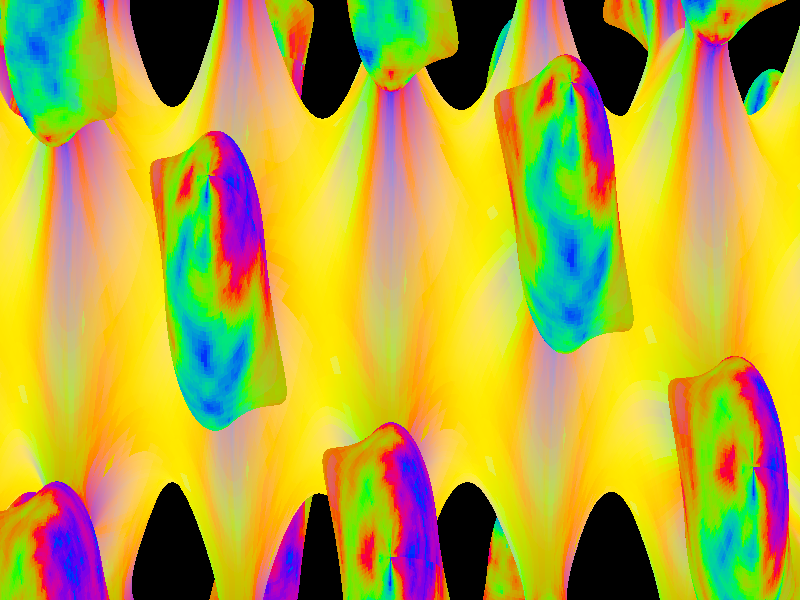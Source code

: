 // Pentspir.pov  - Spiraling blob animation
// Jeff Bowermaster - Splat! Graphics 12/29/95
// NOTE:
// Requires a 4x1 aspect (640x160), (768x192)
// Animation:
// povray +ipentmap.pov +opm0.tga +B50 +SF0 +EF300 +KI0.0 +KF1.0 +KFI0 +KFF300 +D0 +KC

#version 3.6;
global_settings {assumed_gamma 1.0}

#declare Wild_Map =
color_map {
   [0.000, 0.021 color rgb <0.010, 0.010, 0.010>
                 color rgb <0.040, 0.010, 0.020>]
   [0.021, 0.067 color rgb <0.040, 0.010, 0.020>
                 color rgb <0.105, 0.080, 0.060>]
   [0.067, 0.117 color rgb <0.105, 0.080, 0.060>
                 color rgb <0.275, 0.220, 0.140>]
   [0.117, 0.167 color rgb <0.275, 0.220, 0.140>
                 color rgb <0.490, 0.155, 0.260>]
   [0.167, 0.230 color rgb <0.490, 0.155, 0.260>
                 color rgb <0.615, 0.060, 0.425>]
   [0.230, 0.305 color rgb <0.615, 0.060, 0.425>
                 color rgb <0.860, 0.140, 0.485>]
   [0.305, 0.385 color rgb <0.860, 0.140, 0.485>
                 color rgb <1.150, 0.325, 0.335>]
   [0.385, 0.469 color rgb <1.150, 0.325, 0.335>
                 color rgb <1.235, 0.560, 0.125>]
   [0.469, 0.548 color rgb <1.235, 0.560, 0.125>
                 color rgb <0.980, 0.665, 0.035>]
   [0.548, 0.623 color rgb <0.980, 0.665, 0.035>
                 color rgb <0.590, 0.550, 0.160>]
   [0.623, 0.703 color rgb <0.590, 0.550, 0.160>
                 color rgb <0.270, 0.320, 0.370>]
   [0.703, 0.787 color rgb <0.270, 0.320, 0.370>
                 color rgb <0.095, 0.165, 0.230>]
   [0.787, 0.891 color rgb <0.095, 0.165, 0.230>
                 color rgb <0.020, 0.145, 0.575>]
   [0.891, 0.950 color rgb <0.020, 0.145, 0.575>
                 color rgb <0.005, 0.140, 0.425>]
   [0.950, 1.000 color rgb <0.005, 0.140, 0.425>
                 color rgb <0.010, 0.010, 0.010>]
}
 
#declare shiny_mess = 
 texture{
   pigment{
    marble
    turbulence 1
    octaves 4
    omega 0.5
    lambda 4
    color_map {Wild_Map }
   }
   finish{phong 0.8 phong_size 200}
 }
#include "colors.inc"
#include "textures.inc"
// Sphere textures could also be a texture map (not included)
#declare shiny_mess =
texture {
  pigment {
   image_map {
     png "plasma2.png"
     map_type 1
   }
  }
  finish {Shiny }
}
 
#declare shiny_yellow = 
texture {
   pigment { rgb <1.2,0.9,0> }
   finish  { Shiny }
}
 
camera {
   location  <0, 0, -6>
   look_at  <0, 0, 0>
   angle 47
   right x*1/4
   right <4,0,0>
}
light_source { <-5, 1, -8> colour red 1.0 green 1.0 blue 1.0 }
light_source { < 5, 1, -8> colour red 1.0 green 1.0 blue 1.0 }
light_source { < 0, 5, -2> colour red 1.0 green 1.0 blue 1.0 }
// setup the initial spiral
 
#declare move = 0.95;  // static x-distance per blob
#declare px = 0.2;     // semi-random spacing parameter  (offset per blob)
#declare pr = 0.3;     // amount of radial in/out
 
#declare bx = -6.7;    // seed element position
#declare by = 1;
#declare bz = 0;
 
// gaussian multiplier to the pertubation function for the spheres
// dependency on the clock causes the effect to travel from left to right
// w is the width of the effect
#declare w = 0.1;
#declare  g1 = 1 / exp(((clock - .2) / w) * ((clock - .2) / w));
#declare  g2 = 1 / exp(((clock - .25) / w) * ((clock - .25) / w));
#declare  g3 = 1 / exp(((clock - .3) / w) * ((clock - .3) / w));
#declare  g4 = 1 / exp(((clock - .35) / w) * ((clock - .35) / w));
#declare  g5 = 1 / exp(((clock - .4) / w) * ((clock - .4) / w));
#declare  g6 = 1 / exp(((clock - .45) / w) * ((clock - .45) / w));
#declare  g7 = 1 / exp(((clock - .5) / w) * ((clock - .5) / w));
#declare  g8 = 1 / exp(((clock - .55) / w) * ((clock - .55) / w));
#declare  g9 = 1 / exp(((clock - .6) / w) * ((clock - .6) / w));
#declare g10 = 1 / exp(((clock - .65) / w) * ((clock - .65) / w));
#declare g11 = 1 / exp(((clock - .7) / w) * ((clock - .7) / w));
#declare g12 = 1 / exp(((clock - .75) / w) * ((clock - .75) / w));
#declare g13 = 1 / exp(((clock - .8) / w) * ((clock - .8) / w));
 
// sinusoidally modify the initial height of the seed element
// gosh I could sure go for a loop function in a ray tracer right about now <g>
#declare y01 =  g1*pr*sin((clock*5+px*1)*2*pi);
#declare y02 =  g2*pr*sin((clock*5+px*2)*2*pi);
#declare y03 =  g3*pr*sin((clock*5+px*3)*2*pi);
#declare y04 =  g4*pr*sin((clock*5+px*4)*2*pi);
#declare y05 =  g5*pr*sin((clock*5+px*5)*2*pi);
#declare y06 =  g6*pr*sin((clock*5+px*6)*2*pi);
#declare y07 =  g7*pr*sin((clock*5+px*7)*2*pi);
#declare y08 =  g8*pr*sin((clock*5+px*8)*2*pi);
#declare y09 =  g9*pr*sin((clock*5+px*9)*2*pi);
#declare y10 = g10*pr*sin((clock*5+px*10)*2*pi);
#declare y11 = g11*pr*sin((clock*5+px*11)*2*pi);
#declare y12 = g12*pr*sin((clock*5+px*12)*2*pi);
#declare y13 = g13*pr*sin((clock*5+px*13)*2*pi);
 
#declare y14 =  g1*pr*sin((clock*5+px*14)*2*pi);
#declare y15 =  g2*pr*sin((clock*5+px*15)*2*pi);
#declare y16 =  g3*pr*sin((clock*5+px*16)*2*pi);
#declare y17 =  g4*pr*sin((clock*5+px*17)*2*pi);
#declare y18 =  g5*pr*sin((clock*5+px*18)*2*pi);
#declare y19 =  g6*pr*sin((clock*5+px*19)*2*pi);
#declare y20 =  g7*pr*sin((clock*5+px*20)*2*pi);
#declare y21 =  g8*pr*sin((clock*5+px*21)*2*pi);
#declare y22 =  g9*pr*sin((clock*5+px*22)*2*pi);
#declare y23 = g10*pr*sin((clock*5+px*23)*2*pi);
#declare y24 = g11*pr*sin((clock*5+px*24)*2*pi);
#declare y25 = g12*pr*sin((clock*5+px*25)*2*pi);
#declare y26 = g13*pr*sin((clock*5+px*26)*2*pi);
 
#declare y27 =  g1*pr*sin((clock*5+px*27)*2*pi);
#declare y28 =  g2*pr*sin((clock*5+px*28)*2*pi);
#declare y29 =  g3*pr*sin((clock*5+px*29)*2*pi);
#declare y30 =  g4*pr*sin((clock*5+px*30)*2*pi);
#declare y31 =  g5*pr*sin((clock*5+px*31)*2*pi);
#declare y32 =  g6*pr*sin((clock*5+px*32)*2*pi);
#declare y33 =  g7*pr*sin((clock*5+px*33)*2*pi);
#declare y34 =  g8*pr*sin((clock*5+px*34)*2*pi);
#declare y35 =  g9*pr*sin((clock*5+px*35)*2*pi);
#declare y36 = g10*pr*sin((clock*5+px*36)*2*pi);
#declare y37 = g11*pr*sin((clock*5+px*37)*2*pi);
#declare y38 = g12*pr*sin((clock*5+px*38)*2*pi);
#declare y39 = g13*pr*sin((clock*5+px*39)*2*pi);
 
#declare y40 =  g1*pr*sin((clock*5+px*40)*2*pi);
#declare y41 =  g2*pr*sin((clock*5+px*41)*2*pi);
#declare y42 =  g3*pr*sin((clock*5+px*42)*2*pi);
#declare y43 =  g4*pr*sin((clock*5+px*43)*2*pi);
#declare y44 =  g5*pr*sin((clock*5+px*44)*2*pi);
#declare y45 =  g6*pr*sin((clock*5+px*45)*2*pi);
#declare y46 =  g7*pr*sin((clock*5+px*46)*2*pi);
#declare y47 =  g8*pr*sin((clock*5+px*47)*2*pi);
#declare y48 =  g9*pr*sin((clock*5+px*48)*2*pi);
#declare y49 = g10*pr*sin((clock*5+px*49)*2*pi);
#declare y50 = g11*pr*sin((clock*5+px*50)*2*pi);
#declare y51 = g12*pr*sin((clock*5+px*51)*2*pi);
#declare y52 = g13*pr*sin((clock*5+px*52)*2*pi);
 
#declare y53 =  g1*pr*sin((clock*5+px*53)*2*pi);
#declare y54 =  g2*pr*sin((clock*5+px*54)*2*pi);
#declare y55 =  g3*pr*sin((clock*5+px*55)*2*pi);
#declare y56 =  g4*pr*sin((clock*5+px*56)*2*pi);
#declare y57 =  g5*pr*sin((clock*5+px*57)*2*pi);
#declare y58 =  g6*pr*sin((clock*5+px*58)*2*pi);
#declare y59 =  g7*pr*sin((clock*5+px*59)*2*pi);
#declare y60 =  g8*pr*sin((clock*5+px*60)*2*pi);
#declare y61 =  g9*pr*sin((clock*5+px*61)*2*pi);
#declare y62 = g10*pr*sin((clock*5+px*62)*2*pi);
#declare y63 = g11*pr*sin((clock*5+px*63)*2*pi);
#declare y64 = g12*pr*sin((clock*5+px*64)*2*pi);
#declare y65 = g13*pr*sin((clock*5+px*65)*2*pi);
 
#declare s01 = vrotate(<bx,by+y01,bz>,<  0,0,0>) + <move*1, 0,0>;
#declare s02 = vrotate(<bx,by+y02,bz>,< 40,0,0>) + <move*2, 0,0>;
#declare s03 = vrotate(<bx,by+y03,bz>,< 80,0,0>) + <move*3, 0,0>;
#declare s04 = vrotate(<bx,by+y04,bz>,<120,0,0>) + <move*4, 0,0>;
#declare s05 = vrotate(<bx,by+y05,bz>,<160,0,0>) + <move*5, 0,0>;
#declare s06 = vrotate(<bx,by+y06,bz>,<200,0,0>) + <move*6, 0,0>;
#declare s07 = vrotate(<bx,by+y07,bz>,<240,0,0>) + <move*7, 0,0>;
#declare s08 = vrotate(<bx,by+y08,bz>,<280,0,0>) + <move*8, 0,0>;
#declare s09 = vrotate(<bx,by+y09,bz>,<320,0,0>) + <move*9, 0,0>;
#declare s10 = vrotate(<bx,by+y10,bz>,<  0,0,0>) + <move*10,0,0>;
#declare s11 = vrotate(<bx,by+y11,bz>,< 40,0,0>) + <move*11,0,0>;
#declare s12 = vrotate(<bx,by+y12,bz>,< 80,0,0>) + <move*12,0,0>;
#declare s13 = vrotate(<bx,by+y13,bz>,<120,0,0>) + <move*13,0,0>;
 
#declare s14 = vrotate(<bx,by+y14,bz>,<  0+72,0,0>) + <move*1, 0,0>;
#declare s15 = vrotate(<bx,by+y15,bz>,< 40+72,0,0>) + <move*2, 0,0>;
#declare s16 = vrotate(<bx,by+y16,bz>,< 80+72,0,0>) + <move*3, 0,0>;
#declare s17 = vrotate(<bx,by+y17,bz>,<120+72,0,0>) + <move*4, 0,0>;
#declare s18 = vrotate(<bx,by+y18,bz>,<160+72,0,0>) + <move*5, 0,0>;
#declare s19 = vrotate(<bx,by+y19,bz>,<200+72,0,0>) + <move*6, 0,0>;
#declare s20 = vrotate(<bx,by+y20,bz>,<240+72,0,0>) + <move*7, 0,0>;
#declare s21 = vrotate(<bx,by+y21,bz>,<280+72,0,0>) + <move*8, 0,0>;
#declare s22 = vrotate(<bx,by+y22,bz>,<320+72,0,0>) + <move*9, 0,0>;
#declare s23 = vrotate(<bx,by+y23,bz>,<  0+72,0,0>) + <move*10,0,0>;
#declare s24 = vrotate(<bx,by+y24,bz>,< 40+72,0,0>) + <move*11,0,0>;
#declare s25 = vrotate(<bx,by+y25,bz>,< 80+72,0,0>) + <move*12,0,0>;
#declare s26 = vrotate(<bx,by+y26,bz>,<120+72,0,0>) + <move*13,0,0>;
 
#declare s27 = vrotate(<bx,by+y27,bz>,<  0+144,0,0>) + <move*1, 0,0>;
#declare s28 = vrotate(<bx,by+y28,bz>,< 40+144,0,0>) + <move*2, 0,0>;
#declare s29 = vrotate(<bx,by+y29,bz>,< 80+144,0,0>) + <move*3, 0,0>;
#declare s30 = vrotate(<bx,by+y30,bz>,<120+144,0,0>) + <move*4, 0,0>;
#declare s31 = vrotate(<bx,by+y31,bz>,<160+144,0,0>) + <move*5, 0,0>;
#declare s32 = vrotate(<bx,by+y32,bz>,<200+144,0,0>) + <move*6, 0,0>;
#declare s33 = vrotate(<bx,by+y33,bz>,<240+144,0,0>) + <move*7, 0,0>;
#declare s34 = vrotate(<bx,by+y34,bz>,<280+144,0,0>) + <move*8, 0,0>;
#declare s35 = vrotate(<bx,by+y35,bz>,<320+144,0,0>) + <move*9, 0,0>;
#declare s36 = vrotate(<bx,by+y36,bz>,<  0+144,0,0>) + <move*10,0,0>;
#declare s37 = vrotate(<bx,by+y37,bz>,< 40+144,0,0>) + <move*11,0,0>;
#declare s38 = vrotate(<bx,by+y38,bz>,< 80+144,0,0>) + <move*12,0,0>;
#declare s39 = vrotate(<bx,by+y39,bz>,<120+144,0,0>) + <move*13,0,0>;
 
#declare s40 = vrotate(<bx,by+y40,bz>,<  0+216,0,0>) + <move*1, 0,0>;
#declare s41 = vrotate(<bx,by+y41,bz>,< 40+216,0,0>) + <move*2, 0,0>;
#declare s42 = vrotate(<bx,by+y42,bz>,< 80+216,0,0>) + <move*3, 0,0>;
#declare s43 = vrotate(<bx,by+y43,bz>,<120+216,0,0>) + <move*4, 0,0>;
#declare s44 = vrotate(<bx,by+y44,bz>,<160+216,0,0>) + <move*5, 0,0>;
#declare s45 = vrotate(<bx,by+y45,bz>,<200+216,0,0>) + <move*6, 0,0>;
#declare s46 = vrotate(<bx,by+y46,bz>,<240+216,0,0>) + <move*7, 0,0>;
#declare s47 = vrotate(<bx,by+y47,bz>,<280+216,0,0>) + <move*8, 0,0>;
#declare s48 = vrotate(<bx,by+y48,bz>,<320+216,0,0>) + <move*9, 0,0>;
#declare s49 = vrotate(<bx,by+y49,bz>,<  0+216,0,0>) + <move*10,0,0>;
#declare s50 = vrotate(<bx,by+y50,bz>,< 40+216,0,0>) + <move*11,0,0>;
#declare s51 = vrotate(<bx,by+y51,bz>,< 80+216,0,0>) + <move*12,0,0>;
#declare s52 = vrotate(<bx,by+y52,bz>,<120+216,0,0>) + <move*13,0,0>;
 
#declare s53 = vrotate(<bx,by+y53,bz>,<  0+288,0,0>) + <move*1, 0,0>;
#declare s54 = vrotate(<bx,by+y54,bz>,< 40+288,0,0>) + <move*2, 0,0>;
#declare s55 = vrotate(<bx,by+y55,bz>,< 80+288,0,0>) + <move*3, 0,0>;
#declare s56 = vrotate(<bx,by+y56,bz>,<120+288,0,0>) + <move*4, 0,0>;
#declare s57 = vrotate(<bx,by+y57,bz>,<160+288,0,0>) + <move*5, 0,0>;
#declare s58 = vrotate(<bx,by+y58,bz>,<200+288,0,0>) + <move*6, 0,0>;
#declare s59 = vrotate(<bx,by+y59,bz>,<240+288,0,0>) + <move*7, 0,0>;
#declare s60 = vrotate(<bx,by+y60,bz>,<280+288,0,0>) + <move*8, 0,0>;
#declare s61 = vrotate(<bx,by+y61,bz>,<320+288,0,0>) + <move*9, 0,0>;
#declare s62 = vrotate(<bx,by+y62,bz>,<  0+288,0,0>) + <move*10,0,0>;
#declare s63 = vrotate(<bx,by+y63,bz>,< 40+288,0,0>) + <move*11,0,0>;
#declare s64 = vrotate(<bx,by+y64,bz>,< 80+288,0,0>) + <move*12,0,0>;
#declare s65 = vrotate(<bx,by+y65,bz>,<120+288,0,0>) + <move*13,0,0>;
 
#declare radius1 = 0.92;
#declare strength1 = 0.6;
 
#declare spire = 
blob {
  threshold 0.5
  cylinder { <-5.5 ,0, 0 >, <5.5 ,0, 0 >,0.8,0.75 texture { shiny_yellow }}
  sphere { s01,radius1+y01,strength1 texture { shiny_mess rotate < 1*40+0*72,0,0> translate s01 rotate <clock*360,0,0> }}
  sphere { s02,radius1+y02,strength1 texture { shiny_mess rotate < 2*40+0*72,0,0> translate s02 rotate <clock*360,0,0> }}
  sphere { s03,radius1+y03,strength1 texture { shiny_mess rotate < 3*40+0*72,0,0> translate s03 rotate <clock*360,0,0> }}
  sphere { s04,radius1+y04,strength1 texture { shiny_mess rotate < 4*40+0*72,0,0> translate s04 rotate <clock*360,0,0> }}
  sphere { s05,radius1+y05,strength1 texture { shiny_mess rotate < 5*40+0*72,0,0> translate s05 rotate <clock*360,0,0> }}
  sphere { s06,radius1+y06,strength1 texture { shiny_mess rotate < 6*40+0*72,0,0> translate s06 rotate <clock*360,0,0> }}
  sphere { s07,radius1+y07,strength1 texture { shiny_mess rotate < 7*40+0*72,0,0> translate s07 rotate <clock*360,0,0> }}
  sphere { s08,radius1+y08,strength1 texture { shiny_mess rotate < 8*40+0*72,0,0> translate s08 rotate <clock*360,0,0> }}
  sphere { s09,radius1+y09,strength1 texture { shiny_mess rotate < 9*40+0*72,0,0> translate s09 rotate <clock*360,0,0> }}
  sphere { s10,radius1+y10,strength1 texture { shiny_mess rotate <10*40+0*72,0,0> translate s10 rotate <clock*360,0,0> }}
  sphere { s11,radius1+y11,strength1 texture { shiny_mess rotate <11*40+0*72,0,0> translate s11 rotate <clock*360,0,0> }}
  sphere { s12,radius1+y12,strength1 texture { shiny_mess rotate <12*40+0*72,0,0> translate s12 rotate <clock*360,0,0> }}
  sphere { s13,radius1+y13,strength1 texture { shiny_mess rotate <13*40+0*72,0,0> translate s13 rotate <clock*360,0,0> }}
 
  sphere { s14,radius1+y14,strength1 texture { shiny_mess rotate < 1*40+1*72,0,0> translate s14 rotate <clock*360,0,0> }}
  sphere { s15,radius1+y15,strength1 texture { shiny_mess rotate < 2*40+1*72,0,0> translate s15 rotate <clock*360,0,0> }}
  sphere { s16,radius1+y16,strength1 texture { shiny_mess rotate < 3*40+1*72,0,0> translate s16 rotate <clock*360,0,0> }}
  sphere { s17,radius1+y17,strength1 texture { shiny_mess rotate < 4*40+1*72,0,0> translate s17 rotate <clock*360,0,0> }}
  sphere { s18,radius1+y18,strength1 texture { shiny_mess rotate < 5*40+1*72,0,0> translate s18 rotate <clock*360,0,0> }}
  sphere { s19,radius1+y19,strength1 texture { shiny_mess rotate < 6*40+1*72,0,0> translate s19 rotate <clock*360,0,0> }}
  sphere { s20,radius1+y20,strength1 texture { shiny_mess rotate < 7*40+1*72,0,0> translate s20 rotate <clock*360,0,0> }}
  sphere { s21,radius1+y21,strength1 texture { shiny_mess rotate < 8*40+1*72,0,0> translate s21 rotate <clock*360,0,0> }}
  sphere { s22,radius1+y22,strength1 texture { shiny_mess rotate < 9*40+1*72,0,0> translate s22 rotate <clock*360,0,0> }}
  sphere { s23,radius1+y23,strength1 texture { shiny_mess rotate <10*40+1*72,0,0> translate s23 rotate <clock*360,0,0> }}
  sphere { s24,radius1+y24,strength1 texture { shiny_mess rotate <11*40+1*72,0,0> translate s24 rotate <clock*360,0,0> }}
  sphere { s25,radius1+y25,strength1 texture { shiny_mess rotate <12*40+1*72,0,0> translate s25 rotate <clock*360,0,0> }}
  sphere { s26,radius1+y26,strength1 texture { shiny_mess rotate <13*40+1*72,0,0> translate s26 rotate <clock*360,0,0> }}
  sphere { s27,radius1+y27,strength1 texture { shiny_mess rotate < 1*40+2*72,0,0> translate s27 rotate <clock*360,0,0> }}             
  sphere { s28,radius1+y28,strength1 texture { shiny_mess rotate < 2*40+2*72,0,0> translate s28 rotate <clock*360,0,0> }}             
  sphere { s29,radius1+y29,strength1 texture { shiny_mess rotate < 3*40+2*72,0,0> translate s29 rotate <clock*360,0,0> }}             
  sphere { s30,radius1+y30,strength1 texture { shiny_mess rotate < 4*40+2*72,0,0> translate s30 rotate <clock*360,0,0> }}             
  sphere { s31,radius1+y31,strength1 texture { shiny_mess rotate < 5*40+2*72,0,0> translate s31 rotate <clock*360,0,0> }}             
  sphere { s32,radius1+y32,strength1 texture { shiny_mess rotate < 6*40+2*72,0,0> translate s32 rotate <clock*360,0,0> }}             
  sphere { s33,radius1+y33,strength1 texture { shiny_mess rotate < 7*40+2*72,0,0> translate s33 rotate <clock*360,0,0> }}             
  sphere { s34,radius1+y34,strength1 texture { shiny_mess rotate < 8*40+2*72,0,0> translate s34 rotate <clock*360,0,0> }}
  sphere { s35,radius1+y35,strength1 texture { shiny_mess rotate < 9*40+2*72,0,0> translate s35 rotate <clock*360,0,0> }}
  sphere { s36,radius1+y36,strength1 texture { shiny_mess rotate <10*40+2*72,0,0> translate s36 rotate <clock*360,0,0> }}
  sphere { s37,radius1+y37,strength1 texture { shiny_mess rotate <11*40+2*72,0,0> translate s37 rotate <clock*360,0,0> }}
  sphere { s38,radius1+y38,strength1 texture { shiny_mess rotate <12*40+2*72,0,0> translate s38 rotate <clock*360,0,0> }}
  sphere { s39,radius1+y39,strength1 texture { shiny_mess rotate <13*40+2*72,0,0> translate s39 rotate <clock*360,0,0> }}
 
  sphere { s40,radius1+y40,strength1 texture { shiny_mess rotate < 1*40+3*72,0,0> translate s40 rotate <clock*360,0,0> }}
  sphere { s41,radius1+y41,strength1 texture { shiny_mess rotate < 2*40+3*72,0,0> translate s41 rotate <clock*360,0,0> }}
  sphere { s42,radius1+y42,strength1 texture { shiny_mess rotate < 3*40+3*72,0,0> translate s42 rotate <clock*360,0,0> }}
  sphere { s43,radius1+y43,strength1 texture { shiny_mess rotate < 4*40+3*72,0,0> translate s43 rotate <clock*360,0,0> }}
  sphere { s44,radius1+y44,strength1 texture { shiny_mess rotate < 5*40+3*72,0,0> translate s44 rotate <clock*360,0,0> }}
  sphere { s45,radius1+y45,strength1 texture { shiny_mess rotate < 6*40+3*72,0,0> translate s45 rotate <clock*360,0,0> }}
  sphere { s46,radius1+y46,strength1 texture { shiny_mess rotate < 7*40+3*72,0,0> translate s46 rotate <clock*360,0,0> }}
  sphere { s47,radius1+y47,strength1 texture { shiny_mess rotate < 8*40+3*72,0,0> translate s47 rotate <clock*360,0,0> }}
  sphere { s48,radius1+y48,strength1 texture { shiny_mess rotate < 9*40+3*72,0,0> translate s48 rotate <clock*360,0,0> }}
  sphere { s49,radius1+y49,strength1 texture { shiny_mess rotate <10*40+3*72,0,0> translate s49 rotate <clock*360,0,0> }}
  sphere { s50,radius1+y50,strength1 texture { shiny_mess rotate <11*40+3*72,0,0> translate s50 rotate <clock*360,0,0> }}
  sphere { s51,radius1+y51,strength1 texture { shiny_mess rotate <12*40+3*72,0,0> translate s51 rotate <clock*360,0,0> }}
  sphere { s52,radius1+y52,strength1 texture { shiny_mess rotate <13*40+3*72,0,0> translate s52 rotate <clock*360,0,0> }}
 
  sphere { s53,radius1+y53,strength1 texture { shiny_mess rotate < 1*40+4*72,0,0> translate s53 rotate <clock*360,0,0> }}
  sphere { s54,radius1+y54,strength1 texture { shiny_mess rotate < 2*40+4*72,0,0> translate s54 rotate <clock*360,0,0> }}
  sphere { s55,radius1+y55,strength1 texture { shiny_mess rotate < 3*40+4*72,0,0> translate s55 rotate <clock*360,0,0> }}
  sphere { s56,radius1+y56,strength1 texture { shiny_mess rotate < 4*40+4*72,0,0> translate s56 rotate <clock*360,0,0> }}
  sphere { s57,radius1+y57,strength1 texture { shiny_mess rotate < 5*40+4*72,0,0> translate s57 rotate <clock*360,0,0> }}
  sphere { s58,radius1+y58,strength1 texture { shiny_mess rotate < 6*40+4*72,0,0> translate s58 rotate <clock*360,0,0> }}
  sphere { s59,radius1+y59,strength1 texture { shiny_mess rotate < 7*40+4*72,0,0> translate s59 rotate <clock*360,0,0> }}
  sphere { s60,radius1+y60,strength1 texture { shiny_mess rotate < 8*40+4*72,0,0> translate s60 rotate <clock*360,0,0> }}
  sphere { s61,radius1+y61,strength1 texture { shiny_mess rotate < 9*40+4*72,0,0> translate s61 rotate <clock*360,0,0> }}
  sphere { s62,radius1+y62,strength1 texture { shiny_mess rotate <10*40+4*72,0,0> translate s62 rotate <clock*360,0,0> }}
  sphere { s63,radius1+y63,strength1 texture { shiny_mess rotate <11*40+4*72,0,0> translate s63 rotate <clock*360,0,0> }}
  sphere { s64,radius1+y64,strength1 texture { shiny_mess rotate <12*40+4*72,0,0> translate s64 rotate <clock*360,0,0> }}
  sphere { s65,radius1+y65,strength1 texture { shiny_mess rotate <13*40+4*72,0,0> translate s65 rotate <clock*360,0,0> }}
}  
 
object { spire pigment {color White} rotate <clock*360,0,0>}
